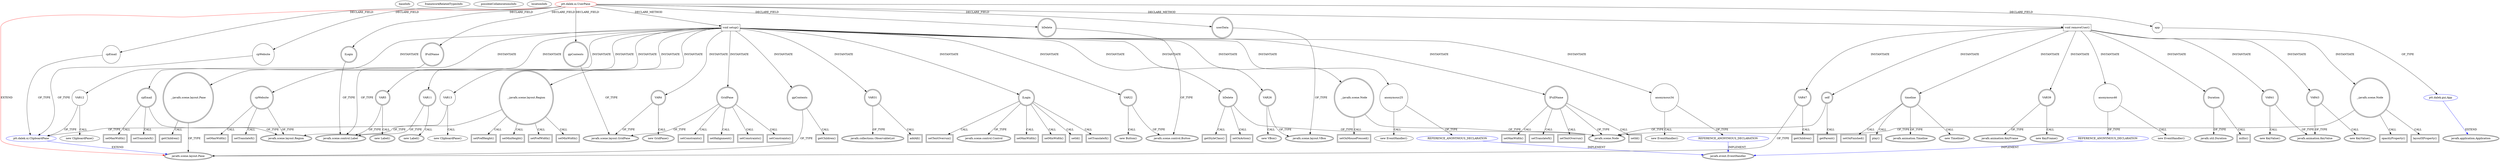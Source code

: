 digraph {
baseInfo[graphId=1057,category="extension_graph",isAnonymous=false,possibleRelation=true]
frameworkRelatedTypesInfo[0="javafx.scene.layout.Pane"]
possibleCollaborationsInfo[0="1057~CLIENT_METHOD_DECLARATION-INSTANTIATION-~javafx.scene.layout.Pane ~javafx.event.EventHandler ~false~true",1="1057~FIELD_DECLARATION-~javafx.scene.layout.Pane ~javafx.application.Application ~false~false",2="1057~CLIENT_METHOD_DECLARATION-INSTANTIATION-CLIENT_METHOD_DECLARATION-INSTANTIATION-FIELD_DECLARATION-FIELD_DECLARATION-~javafx.scene.layout.Pane ~javafx.scene.layout.Pane ~false~false"]
locationInfo[projectName="Ollowayne-dalekPTT",filePath="/Ollowayne-dalekPTT/dalekPTT-master/src/ptt/dalek/ui/UserPane.java",contextSignature="UserPane",graphId="1057"]
0[label="ptt.dalek.ui.UserPane",vertexType="ROOT_CLIENT_CLASS_DECLARATION",isFrameworkType=false,color=red]
1[label="javafx.scene.layout.Pane",vertexType="FRAMEWORK_CLASS_TYPE",isFrameworkType=true,peripheries=2]
2[label="app",vertexType="FIELD_DECLARATION",isFrameworkType=false,shape=circle]
3[label="ptt.dalek.gui.App",vertexType="REFERENCE_CLIENT_CLASS_DECLARATION",isFrameworkType=false,color=blue]
4[label="javafx.application.Application",vertexType="FRAMEWORK_CLASS_TYPE",isFrameworkType=true,peripheries=2]
5[label="bDelete",vertexType="FIELD_DECLARATION",isFrameworkType=true,peripheries=2,shape=circle]
6[label="javafx.scene.control.Button",vertexType="FRAMEWORK_CLASS_TYPE",isFrameworkType=true,peripheries=2]
7[label="cpEmail",vertexType="FIELD_DECLARATION",isFrameworkType=false,shape=circle]
8[label="ptt.dalek.ui.ClipboardPane",vertexType="REFERENCE_CLIENT_CLASS_DECLARATION",isFrameworkType=false,color=blue]
10[label="cpWebsite",vertexType="FIELD_DECLARATION",isFrameworkType=false,shape=circle]
12[label="gpContents",vertexType="FIELD_DECLARATION",isFrameworkType=true,peripheries=2,shape=circle]
13[label="javafx.scene.layout.GridPane",vertexType="FRAMEWORK_CLASS_TYPE",isFrameworkType=true,peripheries=2]
14[label="lFullName",vertexType="FIELD_DECLARATION",isFrameworkType=true,peripheries=2,shape=circle]
15[label="javafx.scene.control.Label",vertexType="FRAMEWORK_CLASS_TYPE",isFrameworkType=true,peripheries=2]
16[label="lLogin",vertexType="FIELD_DECLARATION",isFrameworkType=true,peripheries=2,shape=circle]
18[label="userData",vertexType="FIELD_DECLARATION",isFrameworkType=true,peripheries=2,shape=circle]
19[label="javafx.scene.layout.VBox",vertexType="FRAMEWORK_CLASS_TYPE",isFrameworkType=true,peripheries=2]
20[label="void setup()",vertexType="CLIENT_METHOD_DECLARATION",isFrameworkType=false,shape=box]
21[label="_:javafx.scene.layout.Region",vertexType="VARIABLE_EXPRESION",isFrameworkType=true,peripheries=2,shape=circle]
23[label="javafx.scene.layout.Region",vertexType="FRAMEWORK_CLASS_TYPE",isFrameworkType=true,peripheries=2]
22[label="setPrefWidth()",vertexType="INSIDE_CALL",isFrameworkType=true,peripheries=2,shape=box]
25[label="setMinWidth()",vertexType="INSIDE_CALL",isFrameworkType=true,peripheries=2,shape=box]
27[label="setPrefHeight()",vertexType="INSIDE_CALL",isFrameworkType=true,peripheries=2,shape=box]
29[label="setMinHeight()",vertexType="INSIDE_CALL",isFrameworkType=true,peripheries=2,shape=box]
31[label="VAR4",vertexType="VARIABLE_EXPRESION",isFrameworkType=true,peripheries=2,shape=circle]
30[label="new GridPane()",vertexType="CONSTRUCTOR_CALL",isFrameworkType=true,peripheries=2]
34[label="VAR5",vertexType="VARIABLE_EXPRESION",isFrameworkType=true,peripheries=2,shape=circle]
33[label="new Label()",vertexType="CONSTRUCTOR_CALL",isFrameworkType=true,peripheries=2]
36[label="lLogin",vertexType="VARIABLE_EXPRESION",isFrameworkType=true,peripheries=2,shape=circle]
38[label="javafx.scene.control.Control",vertexType="FRAMEWORK_CLASS_TYPE",isFrameworkType=true,peripheries=2]
37[label="setMaxWidth()",vertexType="INSIDE_CALL",isFrameworkType=true,peripheries=2,shape=box]
40[label="setMinWidth()",vertexType="INSIDE_CALL",isFrameworkType=true,peripheries=2,shape=box]
42[label="setId()",vertexType="INSIDE_CALL",isFrameworkType=true,peripheries=2,shape=box]
44[label="setTranslateX()",vertexType="INSIDE_CALL",isFrameworkType=true,peripheries=2,shape=box]
46[label="setTextOverrun()",vertexType="INSIDE_CALL",isFrameworkType=true,peripheries=2,shape=box]
48[label="VAR11",vertexType="VARIABLE_EXPRESION",isFrameworkType=true,peripheries=2,shape=circle]
47[label="new Label()",vertexType="CONSTRUCTOR_CALL",isFrameworkType=true,peripheries=2]
51[label="VAR12",vertexType="VARIABLE_EXPRESION",isFrameworkType=false,shape=circle]
50[label="new ClipboardPane()",vertexType="CONSTRUCTOR_CALL",isFrameworkType=false]
54[label="VAR13",vertexType="VARIABLE_EXPRESION",isFrameworkType=false,shape=circle]
53[label="new ClipboardPane()",vertexType="CONSTRUCTOR_CALL",isFrameworkType=false]
56[label="lFullName",vertexType="VARIABLE_EXPRESION",isFrameworkType=true,peripheries=2,shape=circle]
58[label="javafx.scene.Node",vertexType="FRAMEWORK_CLASS_TYPE",isFrameworkType=true,peripheries=2]
57[label="setId()",vertexType="INSIDE_CALL",isFrameworkType=true,peripheries=2,shape=box]
60[label="setMaxWidth()",vertexType="INSIDE_CALL",isFrameworkType=true,peripheries=2,shape=box]
61[label="cpEmail",vertexType="VARIABLE_EXPRESION",isFrameworkType=true,peripheries=2,shape=circle]
62[label="setMaxWidth()",vertexType="INSIDE_CALL",isFrameworkType=true,peripheries=2,shape=box]
64[label="cpWebsite",vertexType="VARIABLE_EXPRESION",isFrameworkType=true,peripheries=2,shape=circle]
65[label="setMaxWidth()",vertexType="INSIDE_CALL",isFrameworkType=true,peripheries=2,shape=box]
68[label="setTranslateX()",vertexType="INSIDE_CALL",isFrameworkType=true,peripheries=2,shape=box]
70[label="setTranslateX()",vertexType="INSIDE_CALL",isFrameworkType=true,peripheries=2,shape=box]
72[label="setTranslateX()",vertexType="INSIDE_CALL",isFrameworkType=true,peripheries=2,shape=box]
74[label="setTextOverrun()",vertexType="INSIDE_CALL",isFrameworkType=true,peripheries=2,shape=box]
76[label="VAR22",vertexType="VARIABLE_EXPRESION",isFrameworkType=true,peripheries=2,shape=circle]
75[label="new Button()",vertexType="CONSTRUCTOR_CALL",isFrameworkType=true,peripheries=2]
78[label="bDelete",vertexType="VARIABLE_EXPRESION",isFrameworkType=true,peripheries=2,shape=circle]
79[label="getStyleClass()",vertexType="INSIDE_CALL",isFrameworkType=true,peripheries=2,shape=box]
82[label="setOnAction()",vertexType="INSIDE_CALL",isFrameworkType=true,peripheries=2,shape=box]
84[label="anonymous25",vertexType="VARIABLE_EXPRESION",isFrameworkType=false,shape=circle]
85[label="REFERENCE_ANONYMOUS_DECLARATION",vertexType="REFERENCE_ANONYMOUS_DECLARATION",isFrameworkType=false,color=blue]
86[label="javafx.event.EventHandler",vertexType="FRAMEWORK_INTERFACE_TYPE",isFrameworkType=true,peripheries=2]
83[label="new EventHandler()",vertexType="CONSTRUCTOR_CALL",isFrameworkType=false]
88[label="VAR26",vertexType="VARIABLE_EXPRESION",isFrameworkType=true,peripheries=2,shape=circle]
87[label="new VBox()",vertexType="CONSTRUCTOR_CALL",isFrameworkType=true,peripheries=2]
90[label="GridPane",vertexType="VARIABLE_EXPRESION",isFrameworkType=true,peripheries=2,shape=circle]
91[label="setConstraints()",vertexType="INSIDE_CALL",isFrameworkType=true,peripheries=2,shape=box]
94[label="setConstraints()",vertexType="INSIDE_CALL",isFrameworkType=true,peripheries=2,shape=box]
96[label="setConstraints()",vertexType="INSIDE_CALL",isFrameworkType=true,peripheries=2,shape=box]
98[label="setHalignment()",vertexType="INSIDE_CALL",isFrameworkType=true,peripheries=2,shape=box]
99[label="VAR31",vertexType="VARIABLE_EXPRESION",isFrameworkType=true,peripheries=2,shape=circle]
101[label="javafx.collections.ObservableList",vertexType="FRAMEWORK_INTERFACE_TYPE",isFrameworkType=true,peripheries=2]
100[label="addAll()",vertexType="INSIDE_CALL",isFrameworkType=true,peripheries=2,shape=box]
102[label="gpContents",vertexType="VARIABLE_EXPRESION",isFrameworkType=true,peripheries=2,shape=circle]
103[label="getChildren()",vertexType="INSIDE_CALL",isFrameworkType=true,peripheries=2,shape=box]
105[label="_:javafx.scene.Node",vertexType="VARIABLE_EXPRESION",isFrameworkType=true,peripheries=2,shape=circle]
106[label="setOnMousePressed()",vertexType="INSIDE_CALL",isFrameworkType=true,peripheries=2,shape=box]
109[label="anonymous34",vertexType="VARIABLE_EXPRESION",isFrameworkType=false,shape=circle]
110[label="REFERENCE_ANONYMOUS_DECLARATION",vertexType="REFERENCE_ANONYMOUS_DECLARATION",isFrameworkType=false,color=blue]
108[label="new EventHandler()",vertexType="CONSTRUCTOR_CALL",isFrameworkType=false]
112[label="_:javafx.scene.layout.Pane",vertexType="VARIABLE_EXPRESION",isFrameworkType=true,peripheries=2,shape=circle]
113[label="getChildren()",vertexType="INSIDE_CALL",isFrameworkType=true,peripheries=2,shape=box]
122[label="void removeUser()",vertexType="CLIENT_METHOD_DECLARATION",isFrameworkType=false,shape=box]
124[label="timeline",vertexType="VARIABLE_EXPRESION",isFrameworkType=true,peripheries=2,shape=circle]
125[label="javafx.animation.Timeline",vertexType="FRAMEWORK_CLASS_TYPE",isFrameworkType=true,peripheries=2]
123[label="new Timeline()",vertexType="CONSTRUCTOR_CALL",isFrameworkType=true,peripheries=2]
127[label="VAR39",vertexType="VARIABLE_EXPRESION",isFrameworkType=true,peripheries=2,shape=circle]
128[label="javafx.animation.KeyFrame",vertexType="FRAMEWORK_CLASS_TYPE",isFrameworkType=true,peripheries=2]
126[label="new KeyFrame()",vertexType="CONSTRUCTOR_CALL",isFrameworkType=true,peripheries=2]
129[label="Duration",vertexType="VARIABLE_EXPRESION",isFrameworkType=true,peripheries=2,shape=circle]
131[label="javafx.util.Duration",vertexType="FRAMEWORK_CLASS_TYPE",isFrameworkType=true,peripheries=2]
130[label="millis()",vertexType="INSIDE_CALL",isFrameworkType=true,peripheries=2,shape=box]
133[label="VAR41",vertexType="VARIABLE_EXPRESION",isFrameworkType=true,peripheries=2,shape=circle]
134[label="javafx.animation.KeyValue",vertexType="FRAMEWORK_CLASS_TYPE",isFrameworkType=true,peripheries=2]
132[label="new KeyValue()",vertexType="CONSTRUCTOR_CALL",isFrameworkType=true,peripheries=2]
135[label="_:javafx.scene.Node",vertexType="VARIABLE_EXPRESION",isFrameworkType=true,peripheries=2,shape=circle]
136[label="layoutXProperty()",vertexType="INSIDE_CALL",isFrameworkType=true,peripheries=2,shape=box]
139[label="VAR43",vertexType="VARIABLE_EXPRESION",isFrameworkType=true,peripheries=2,shape=circle]
138[label="new KeyValue()",vertexType="CONSTRUCTOR_CALL",isFrameworkType=true,peripheries=2]
142[label="opacityProperty()",vertexType="INSIDE_CALL",isFrameworkType=true,peripheries=2,shape=box]
144[label="setOnFinished()",vertexType="INSIDE_CALL",isFrameworkType=true,peripheries=2,shape=box]
146[label="anonymous46",vertexType="VARIABLE_EXPRESION",isFrameworkType=false,shape=circle]
147[label="REFERENCE_ANONYMOUS_DECLARATION",vertexType="REFERENCE_ANONYMOUS_DECLARATION",isFrameworkType=false,color=blue]
145[label="new EventHandler()",vertexType="CONSTRUCTOR_CALL",isFrameworkType=false]
149[label="VAR47",vertexType="VARIABLE_EXPRESION",isFrameworkType=true,peripheries=2,shape=circle]
150[label="getChildren()",vertexType="INSIDE_CALL",isFrameworkType=true,peripheries=2,shape=box]
152[label="self",vertexType="VARIABLE_EXPRESION",isFrameworkType=true,peripheries=2,shape=circle]
153[label="getParent()",vertexType="INSIDE_CALL",isFrameworkType=true,peripheries=2,shape=box]
156[label="play()",vertexType="INSIDE_CALL",isFrameworkType=true,peripheries=2,shape=box]
0->1[label="EXTEND",color=red]
0->2[label="DECLARE_FIELD"]
3->4[label="EXTEND",color=blue]
2->3[label="OF_TYPE"]
0->5[label="DECLARE_FIELD"]
5->6[label="OF_TYPE"]
0->7[label="DECLARE_FIELD"]
8->1[label="EXTEND",color=blue]
7->8[label="OF_TYPE"]
0->10[label="DECLARE_FIELD"]
10->8[label="OF_TYPE"]
0->12[label="DECLARE_FIELD"]
12->13[label="OF_TYPE"]
0->14[label="DECLARE_FIELD"]
14->15[label="OF_TYPE"]
0->16[label="DECLARE_FIELD"]
16->15[label="OF_TYPE"]
0->18[label="DECLARE_FIELD"]
18->19[label="OF_TYPE"]
0->20[label="DECLARE_METHOD"]
20->21[label="INSTANTIATE"]
21->23[label="OF_TYPE"]
21->22[label="CALL"]
21->25[label="CALL"]
21->27[label="CALL"]
21->29[label="CALL"]
20->31[label="INSTANTIATE"]
31->13[label="OF_TYPE"]
31->30[label="CALL"]
20->34[label="INSTANTIATE"]
34->15[label="OF_TYPE"]
34->33[label="CALL"]
20->36[label="INSTANTIATE"]
36->38[label="OF_TYPE"]
36->37[label="CALL"]
36->40[label="CALL"]
36->42[label="CALL"]
36->44[label="CALL"]
36->46[label="CALL"]
20->48[label="INSTANTIATE"]
48->15[label="OF_TYPE"]
48->47[label="CALL"]
20->51[label="INSTANTIATE"]
51->8[label="OF_TYPE"]
51->50[label="CALL"]
20->54[label="INSTANTIATE"]
54->8[label="OF_TYPE"]
54->53[label="CALL"]
20->56[label="INSTANTIATE"]
56->58[label="OF_TYPE"]
56->57[label="CALL"]
56->60[label="CALL"]
20->61[label="INSTANTIATE"]
61->23[label="OF_TYPE"]
61->62[label="CALL"]
20->64[label="INSTANTIATE"]
64->23[label="OF_TYPE"]
64->65[label="CALL"]
56->68[label="CALL"]
61->70[label="CALL"]
64->72[label="CALL"]
56->74[label="CALL"]
20->76[label="INSTANTIATE"]
76->6[label="OF_TYPE"]
76->75[label="CALL"]
20->78[label="INSTANTIATE"]
78->58[label="OF_TYPE"]
78->79[label="CALL"]
78->82[label="CALL"]
20->84[label="INSTANTIATE"]
85->86[label="IMPLEMENT",color=blue]
84->85[label="OF_TYPE"]
84->83[label="CALL"]
20->88[label="INSTANTIATE"]
88->19[label="OF_TYPE"]
88->87[label="CALL"]
20->90[label="INSTANTIATE"]
90->13[label="OF_TYPE"]
90->91[label="CALL"]
90->94[label="CALL"]
90->96[label="CALL"]
90->98[label="CALL"]
20->99[label="INSTANTIATE"]
99->101[label="OF_TYPE"]
99->100[label="CALL"]
20->102[label="INSTANTIATE"]
102->1[label="OF_TYPE"]
102->103[label="CALL"]
20->105[label="INSTANTIATE"]
105->58[label="OF_TYPE"]
105->106[label="CALL"]
20->109[label="INSTANTIATE"]
110->86[label="IMPLEMENT",color=blue]
109->110[label="OF_TYPE"]
109->108[label="CALL"]
20->112[label="INSTANTIATE"]
112->1[label="OF_TYPE"]
112->113[label="CALL"]
0->122[label="DECLARE_METHOD"]
122->124[label="INSTANTIATE"]
124->125[label="OF_TYPE"]
124->123[label="CALL"]
122->127[label="INSTANTIATE"]
127->128[label="OF_TYPE"]
127->126[label="CALL"]
122->129[label="INSTANTIATE"]
129->131[label="OF_TYPE"]
129->130[label="CALL"]
122->133[label="INSTANTIATE"]
133->134[label="OF_TYPE"]
133->132[label="CALL"]
122->135[label="INSTANTIATE"]
135->58[label="OF_TYPE"]
135->136[label="CALL"]
122->139[label="INSTANTIATE"]
139->134[label="OF_TYPE"]
139->138[label="CALL"]
135->142[label="CALL"]
124->144[label="CALL"]
122->146[label="INSTANTIATE"]
147->86[label="IMPLEMENT",color=blue]
146->147[label="OF_TYPE"]
146->145[label="CALL"]
122->149[label="INSTANTIATE"]
149->1[label="OF_TYPE"]
149->150[label="CALL"]
122->152[label="INSTANTIATE"]
152->58[label="OF_TYPE"]
152->153[label="CALL"]
124->156[label="CALL"]
}
